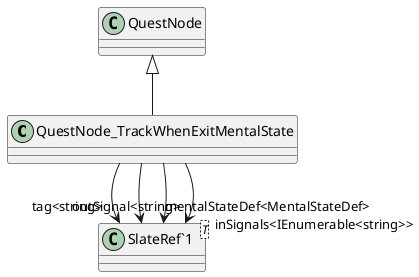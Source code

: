 @startuml
class QuestNode_TrackWhenExitMentalState {
}
class "SlateRef`1"<T> {
}
QuestNode <|-- QuestNode_TrackWhenExitMentalState
QuestNode_TrackWhenExitMentalState --> "tag<string>" "SlateRef`1"
QuestNode_TrackWhenExitMentalState --> "mentalStateDef<MentalStateDef>" "SlateRef`1"
QuestNode_TrackWhenExitMentalState --> "inSignals<IEnumerable<string>>" "SlateRef`1"
QuestNode_TrackWhenExitMentalState --> "outSignal<string>" "SlateRef`1"
@enduml
